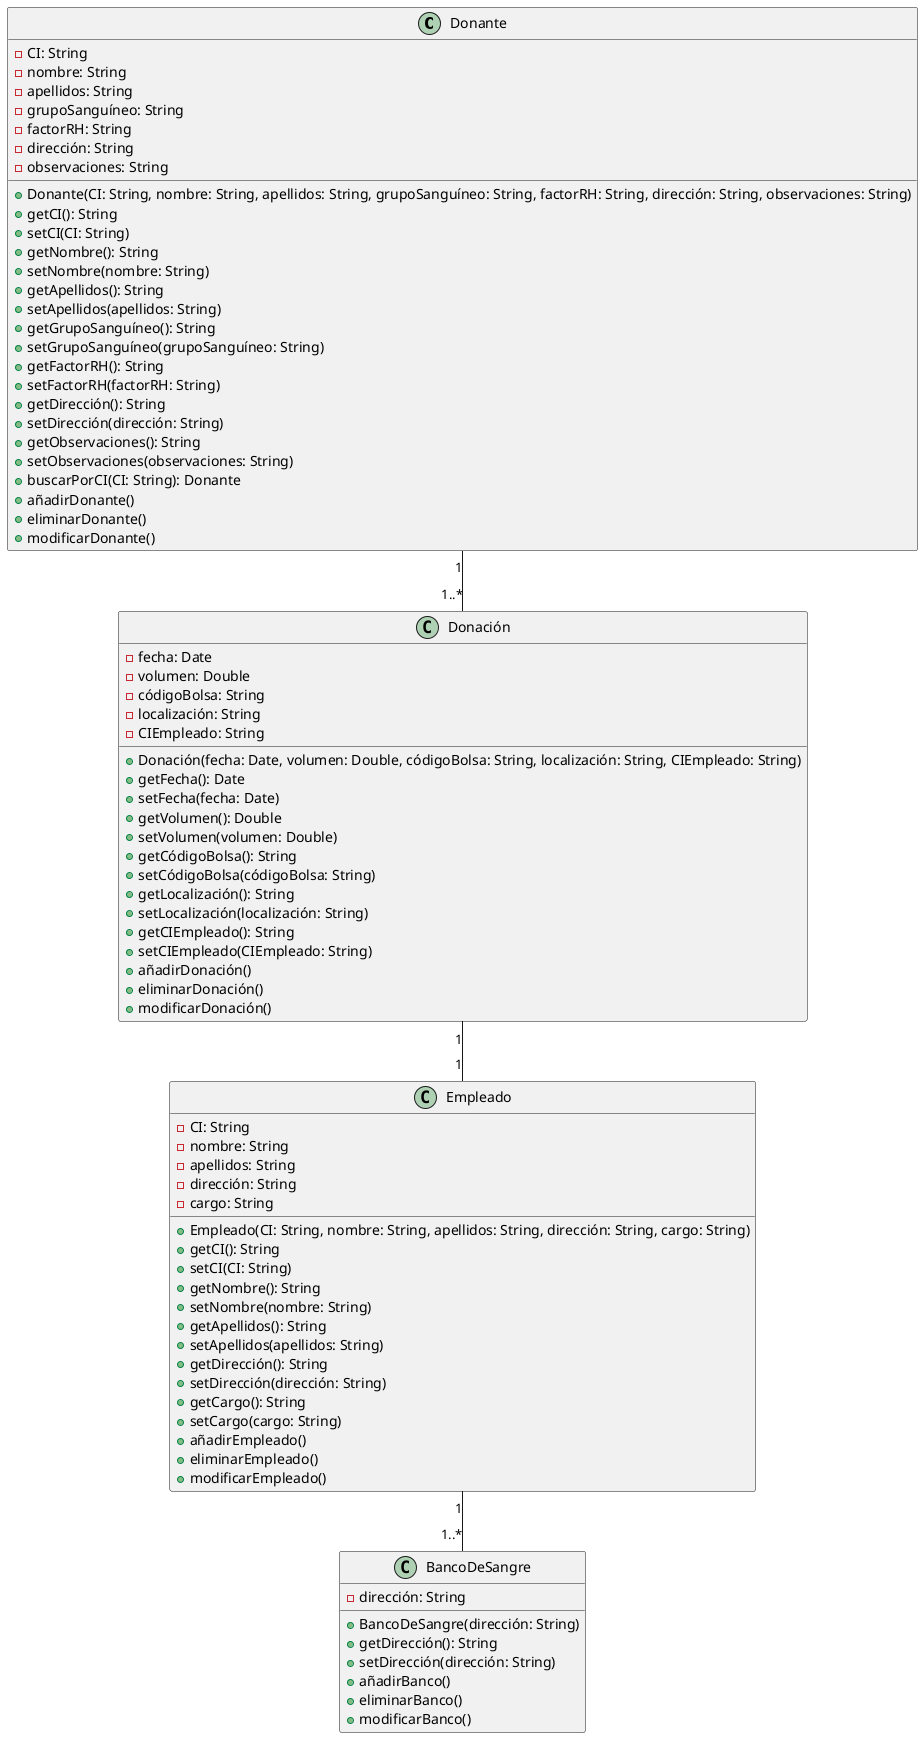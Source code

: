 @startuml

class Donante {
  - CI: String
  - nombre: String
  - apellidos: String
  - grupoSanguíneo: String
  - factorRH: String
  - dirección: String
  - observaciones: String
  
  + Donante(CI: String, nombre: String, apellidos: String, grupoSanguíneo: String, factorRH: String, dirección: String, observaciones: String)
  + getCI(): String
  + setCI(CI: String)
  + getNombre(): String
  + setNombre(nombre: String)
  + getApellidos(): String
  + setApellidos(apellidos: String)
  + getGrupoSanguíneo(): String
  + setGrupoSanguíneo(grupoSanguíneo: String)
  + getFactorRH(): String
  + setFactorRH(factorRH: String)
  + getDirección(): String
  + setDirección(dirección: String)
  + getObservaciones(): String
  + setObservaciones(observaciones: String)
  + buscarPorCI(CI: String): Donante
  + añadirDonante()
  + eliminarDonante()
  + modificarDonante()
}

class Donación {
  - fecha: Date
  - volumen: Double
  - códigoBolsa: String
  - localización: String
  - CIEmpleado: String
  
  + Donación(fecha: Date, volumen: Double, códigoBolsa: String, localización: String, CIEmpleado: String)
  + getFecha(): Date
  + setFecha(fecha: Date)
  + getVolumen(): Double
  + setVolumen(volumen: Double)
  + getCódigoBolsa(): String
  + setCódigoBolsa(códigoBolsa: String)
  + getLocalización(): String
  + setLocalización(localización: String)
  + getCIEmpleado(): String
  + setCIEmpleado(CIEmpleado: String)
  + añadirDonación()
  + eliminarDonación()
  + modificarDonación()
}

class Empleado {
  - CI: String
  - nombre: String
  - apellidos: String
  - dirección: String
  - cargo: String
  
  + Empleado(CI: String, nombre: String, apellidos: String, dirección: String, cargo: String)
  + getCI(): String
  + setCI(CI: String)
  + getNombre(): String
  + setNombre(nombre: String)
  + getApellidos(): String
  + setApellidos(apellidos: String)
  + getDirección(): String
  + setDirección(dirección: String)
  + getCargo(): String
  + setCargo(cargo: String)
  + añadirEmpleado()
  + eliminarEmpleado()
  + modificarEmpleado()
}

class BancoDeSangre {
  - dirección: String
  
  + BancoDeSangre(dirección: String)
  + getDirección(): String
  + setDirección(dirección: String)
  + añadirBanco()
  + eliminarBanco()
  + modificarBanco()
}

Donante "1" -- "1..*" Donación
Donación "1" -- "1" Empleado
Empleado "1" -- "1..*" BancoDeSangre

@enduml